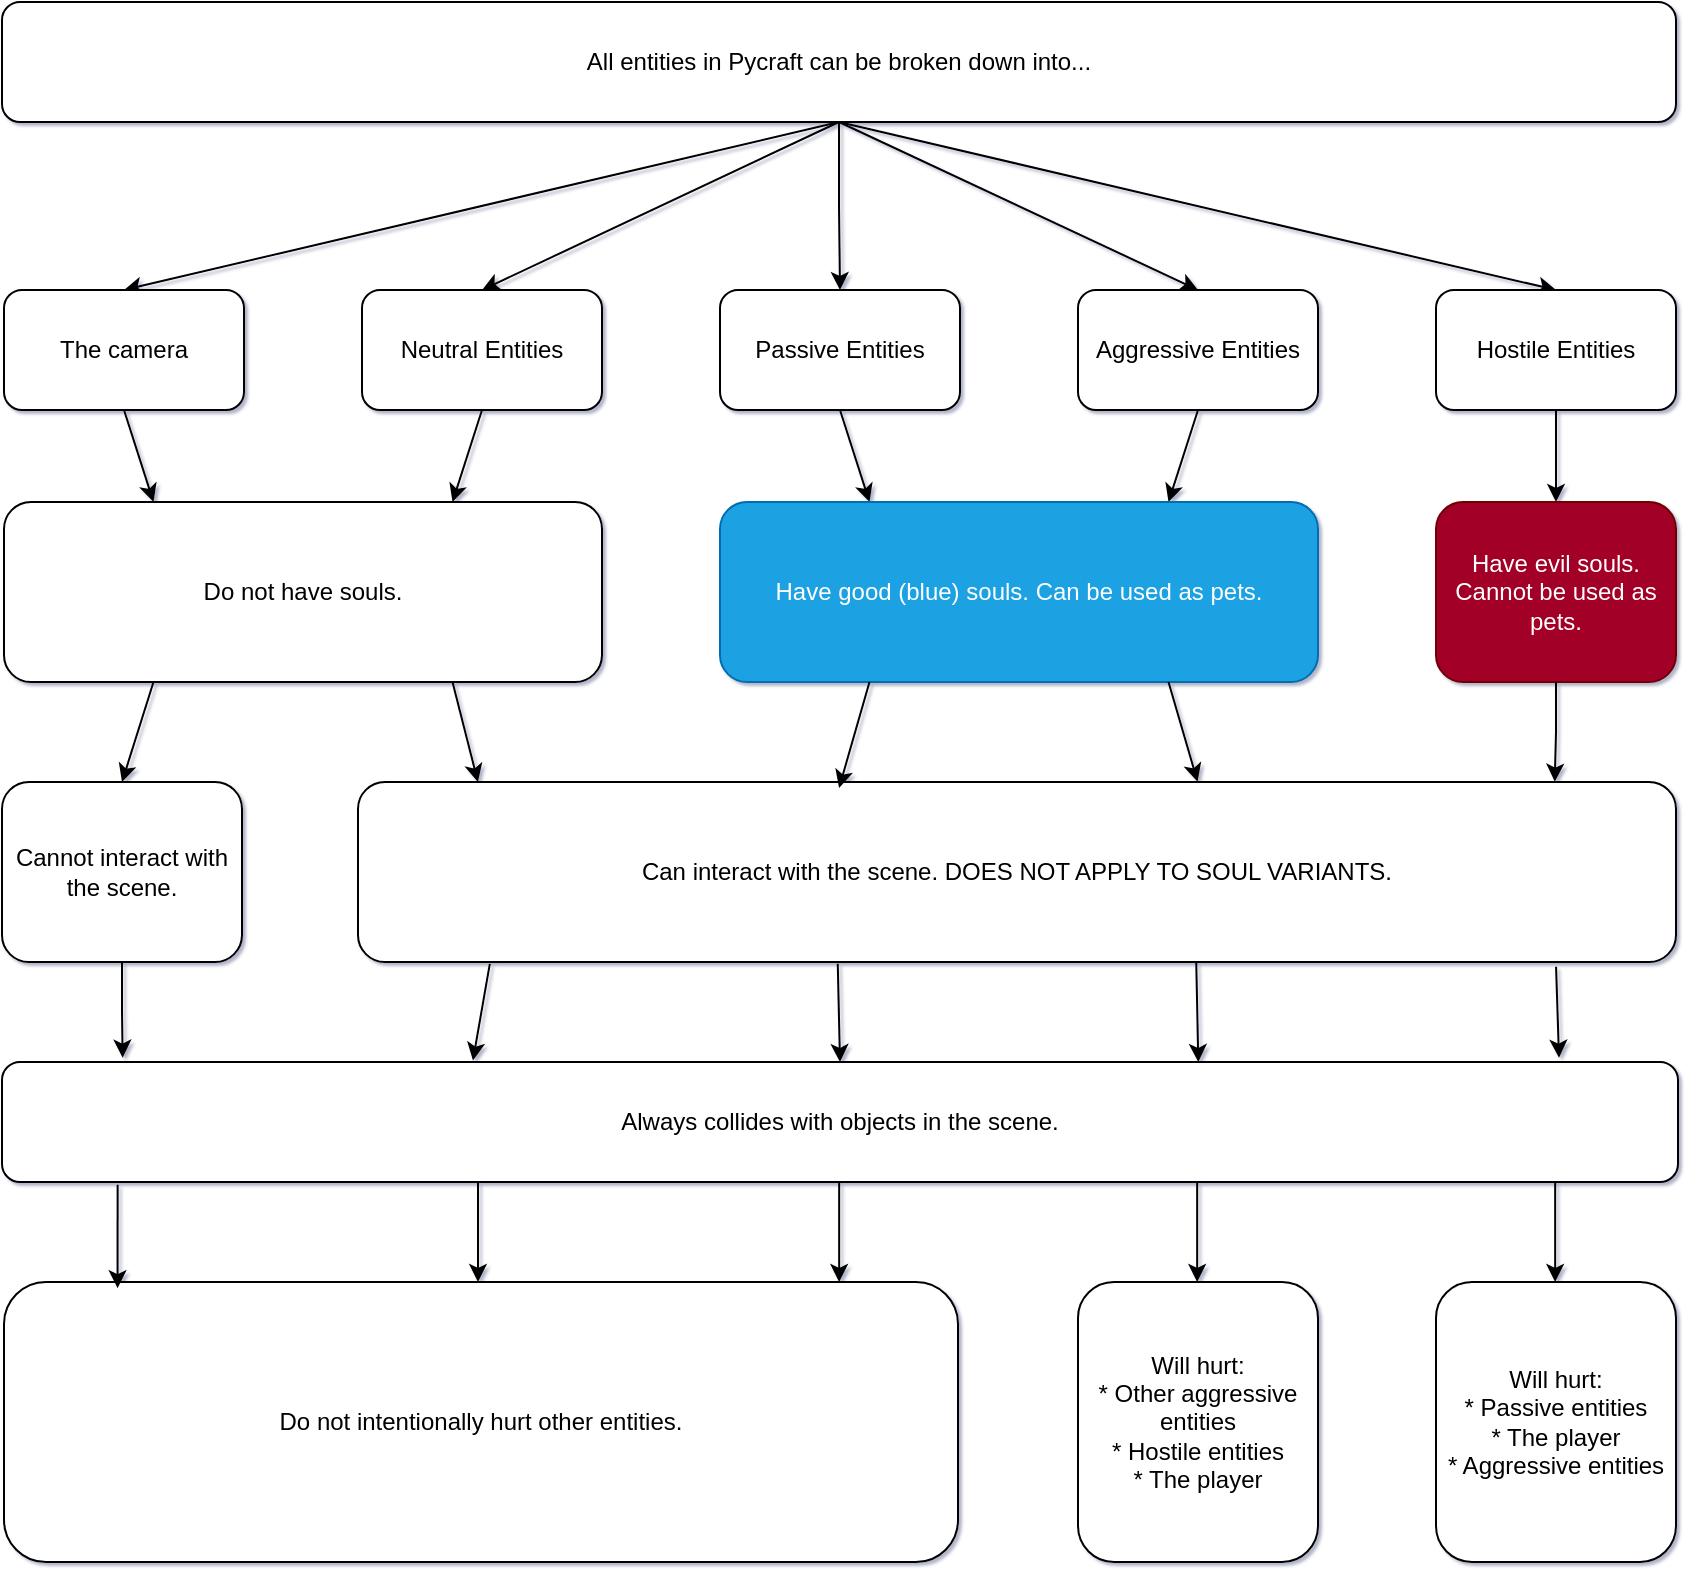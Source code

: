 <mxfile version="22.1.2" type="device">
  <diagram name="Page-1" id="NJk_bGqiJnU3u0YFPIGY">
    <mxGraphModel dx="1595" dy="697" grid="1" gridSize="10" guides="1" tooltips="1" connect="1" arrows="1" fold="1" page="0" pageScale="1" pageWidth="827" pageHeight="1169" math="0" shadow="1">
      <root>
        <mxCell id="0" />
        <mxCell id="1" parent="0" />
        <mxCell id="ne_-IFqWP0THWN9r0opJ-10" style="rounded=0;orthogonalLoop=1;jettySize=auto;html=1;exitX=0.5;exitY=1;exitDx=0;exitDy=0;entryX=0.5;entryY=0;entryDx=0;entryDy=0;" edge="1" parent="1" source="ne_-IFqWP0THWN9r0opJ-1" target="ne_-IFqWP0THWN9r0opJ-2">
          <mxGeometry relative="1" as="geometry" />
        </mxCell>
        <mxCell id="ne_-IFqWP0THWN9r0opJ-11" style="rounded=0;orthogonalLoop=1;jettySize=auto;html=1;exitX=0.5;exitY=1;exitDx=0;exitDy=0;entryX=0.5;entryY=0;entryDx=0;entryDy=0;" edge="1" parent="1" source="ne_-IFqWP0THWN9r0opJ-1" target="ne_-IFqWP0THWN9r0opJ-3">
          <mxGeometry relative="1" as="geometry" />
        </mxCell>
        <mxCell id="ne_-IFqWP0THWN9r0opJ-12" style="edgeStyle=orthogonalEdgeStyle;rounded=0;orthogonalLoop=1;jettySize=auto;html=1;exitX=0.5;exitY=1;exitDx=0;exitDy=0;entryX=0.5;entryY=0;entryDx=0;entryDy=0;" edge="1" parent="1" source="ne_-IFqWP0THWN9r0opJ-1" target="ne_-IFqWP0THWN9r0opJ-4">
          <mxGeometry relative="1" as="geometry" />
        </mxCell>
        <mxCell id="ne_-IFqWP0THWN9r0opJ-13" style="rounded=0;orthogonalLoop=1;jettySize=auto;html=1;exitX=0.5;exitY=1;exitDx=0;exitDy=0;entryX=0.5;entryY=0;entryDx=0;entryDy=0;" edge="1" parent="1" source="ne_-IFqWP0THWN9r0opJ-1" target="ne_-IFqWP0THWN9r0opJ-5">
          <mxGeometry relative="1" as="geometry" />
        </mxCell>
        <mxCell id="ne_-IFqWP0THWN9r0opJ-14" style="rounded=0;orthogonalLoop=1;jettySize=auto;html=1;exitX=0.5;exitY=1;exitDx=0;exitDy=0;entryX=0.5;entryY=0;entryDx=0;entryDy=0;" edge="1" parent="1" source="ne_-IFqWP0THWN9r0opJ-1" target="ne_-IFqWP0THWN9r0opJ-7">
          <mxGeometry relative="1" as="geometry" />
        </mxCell>
        <mxCell id="ne_-IFqWP0THWN9r0opJ-1" value="All entities in Pycraft can be broken down into..." style="rounded=1;whiteSpace=wrap;html=1;" vertex="1" parent="1">
          <mxGeometry x="-178" y="220" width="837" height="60" as="geometry" />
        </mxCell>
        <mxCell id="ne_-IFqWP0THWN9r0opJ-19" style="rounded=0;orthogonalLoop=1;jettySize=auto;html=1;exitX=0.5;exitY=1;exitDx=0;exitDy=0;entryX=0.25;entryY=0;entryDx=0;entryDy=0;" edge="1" parent="1" source="ne_-IFqWP0THWN9r0opJ-2" target="ne_-IFqWP0THWN9r0opJ-18">
          <mxGeometry relative="1" as="geometry" />
        </mxCell>
        <mxCell id="ne_-IFqWP0THWN9r0opJ-2" value="The camera" style="rounded=1;whiteSpace=wrap;html=1;" vertex="1" parent="1">
          <mxGeometry x="-177" y="364" width="120" height="60" as="geometry" />
        </mxCell>
        <mxCell id="ne_-IFqWP0THWN9r0opJ-20" style="rounded=0;orthogonalLoop=1;jettySize=auto;html=1;exitX=0.5;exitY=1;exitDx=0;exitDy=0;entryX=0.75;entryY=0;entryDx=0;entryDy=0;" edge="1" parent="1" source="ne_-IFqWP0THWN9r0opJ-3" target="ne_-IFqWP0THWN9r0opJ-18">
          <mxGeometry relative="1" as="geometry" />
        </mxCell>
        <mxCell id="ne_-IFqWP0THWN9r0opJ-3" value="Neutral Entities" style="rounded=1;whiteSpace=wrap;html=1;" vertex="1" parent="1">
          <mxGeometry x="2" y="364" width="120" height="60" as="geometry" />
        </mxCell>
        <mxCell id="ne_-IFqWP0THWN9r0opJ-15" style="rounded=0;orthogonalLoop=1;jettySize=auto;html=1;exitX=0.5;exitY=1;exitDx=0;exitDy=0;entryX=0.25;entryY=0;entryDx=0;entryDy=0;" edge="1" parent="1" source="ne_-IFqWP0THWN9r0opJ-4" target="ne_-IFqWP0THWN9r0opJ-8">
          <mxGeometry relative="1" as="geometry" />
        </mxCell>
        <mxCell id="ne_-IFqWP0THWN9r0opJ-4" value="Passive Entities" style="rounded=1;whiteSpace=wrap;html=1;" vertex="1" parent="1">
          <mxGeometry x="181" y="364" width="120" height="60" as="geometry" />
        </mxCell>
        <mxCell id="ne_-IFqWP0THWN9r0opJ-16" style="rounded=0;orthogonalLoop=1;jettySize=auto;html=1;exitX=0.5;exitY=1;exitDx=0;exitDy=0;entryX=0.75;entryY=0;entryDx=0;entryDy=0;" edge="1" parent="1" source="ne_-IFqWP0THWN9r0opJ-5" target="ne_-IFqWP0THWN9r0opJ-8">
          <mxGeometry relative="1" as="geometry" />
        </mxCell>
        <mxCell id="ne_-IFqWP0THWN9r0opJ-5" value="Aggressive Entities" style="rounded=1;whiteSpace=wrap;html=1;" vertex="1" parent="1">
          <mxGeometry x="360" y="364" width="120" height="60" as="geometry" />
        </mxCell>
        <mxCell id="ne_-IFqWP0THWN9r0opJ-17" style="edgeStyle=orthogonalEdgeStyle;rounded=0;orthogonalLoop=1;jettySize=auto;html=1;exitX=0.5;exitY=1;exitDx=0;exitDy=0;entryX=0.5;entryY=0;entryDx=0;entryDy=0;" edge="1" parent="1" source="ne_-IFqWP0THWN9r0opJ-7" target="ne_-IFqWP0THWN9r0opJ-9">
          <mxGeometry relative="1" as="geometry" />
        </mxCell>
        <mxCell id="ne_-IFqWP0THWN9r0opJ-7" value="Hostile Entities" style="rounded=1;whiteSpace=wrap;html=1;" vertex="1" parent="1">
          <mxGeometry x="539" y="364" width="120" height="60" as="geometry" />
        </mxCell>
        <mxCell id="ne_-IFqWP0THWN9r0opJ-8" value="Have good (blue) souls. Can be used as pets." style="rounded=1;whiteSpace=wrap;html=1;fillColor=#1ba1e2;fontColor=#ffffff;strokeColor=#006EAF;" vertex="1" parent="1">
          <mxGeometry x="181" y="470" width="299" height="90" as="geometry" />
        </mxCell>
        <mxCell id="ne_-IFqWP0THWN9r0opJ-9" value="Have evil souls. Cannot be used as pets." style="rounded=1;whiteSpace=wrap;html=1;fillColor=#a20025;fontColor=#ffffff;strokeColor=#6F0000;" vertex="1" parent="1">
          <mxGeometry x="539" y="470" width="120" height="90" as="geometry" />
        </mxCell>
        <mxCell id="ne_-IFqWP0THWN9r0opJ-29" style="rounded=0;orthogonalLoop=1;jettySize=auto;html=1;exitX=0.25;exitY=1;exitDx=0;exitDy=0;entryX=0.5;entryY=0;entryDx=0;entryDy=0;" edge="1" parent="1" source="ne_-IFqWP0THWN9r0opJ-18" target="ne_-IFqWP0THWN9r0opJ-26">
          <mxGeometry relative="1" as="geometry" />
        </mxCell>
        <mxCell id="ne_-IFqWP0THWN9r0opJ-18" value="Do not have souls." style="rounded=1;whiteSpace=wrap;html=1;" vertex="1" parent="1">
          <mxGeometry x="-177" y="470" width="299" height="90" as="geometry" />
        </mxCell>
        <mxCell id="ne_-IFqWP0THWN9r0opJ-21" value="Can interact with the scene. DOES NOT APPLY TO SOUL VARIANTS." style="rounded=1;whiteSpace=wrap;html=1;" vertex="1" parent="1">
          <mxGeometry y="610" width="659" height="90" as="geometry" />
        </mxCell>
        <mxCell id="ne_-IFqWP0THWN9r0opJ-22" style="rounded=0;orthogonalLoop=1;jettySize=auto;html=1;exitX=0.75;exitY=1;exitDx=0;exitDy=0;entryX=0.091;entryY=0;entryDx=0;entryDy=0;entryPerimeter=0;" edge="1" parent="1" source="ne_-IFqWP0THWN9r0opJ-18" target="ne_-IFqWP0THWN9r0opJ-21">
          <mxGeometry relative="1" as="geometry" />
        </mxCell>
        <mxCell id="ne_-IFqWP0THWN9r0opJ-23" style="rounded=0;orthogonalLoop=1;jettySize=auto;html=1;exitX=0.25;exitY=1;exitDx=0;exitDy=0;entryX=0.365;entryY=0.033;entryDx=0;entryDy=0;entryPerimeter=0;" edge="1" parent="1" source="ne_-IFqWP0THWN9r0opJ-8" target="ne_-IFqWP0THWN9r0opJ-21">
          <mxGeometry relative="1" as="geometry" />
        </mxCell>
        <mxCell id="ne_-IFqWP0THWN9r0opJ-24" style="rounded=0;orthogonalLoop=1;jettySize=auto;html=1;exitX=0.75;exitY=1;exitDx=0;exitDy=0;entryX=0.637;entryY=-0.002;entryDx=0;entryDy=0;entryPerimeter=0;" edge="1" parent="1" source="ne_-IFqWP0THWN9r0opJ-8" target="ne_-IFqWP0THWN9r0opJ-21">
          <mxGeometry relative="1" as="geometry" />
        </mxCell>
        <mxCell id="ne_-IFqWP0THWN9r0opJ-25" style="edgeStyle=orthogonalEdgeStyle;rounded=0;orthogonalLoop=1;jettySize=auto;html=1;exitX=0.5;exitY=1;exitDx=0;exitDy=0;entryX=0.908;entryY=-0.002;entryDx=0;entryDy=0;entryPerimeter=0;" edge="1" parent="1" source="ne_-IFqWP0THWN9r0opJ-9" target="ne_-IFqWP0THWN9r0opJ-21">
          <mxGeometry relative="1" as="geometry" />
        </mxCell>
        <mxCell id="ne_-IFqWP0THWN9r0opJ-26" value="Cannot interact with the scene." style="rounded=1;whiteSpace=wrap;html=1;" vertex="1" parent="1">
          <mxGeometry x="-178" y="610" width="120" height="90" as="geometry" />
        </mxCell>
        <mxCell id="ne_-IFqWP0THWN9r0opJ-30" value="Always collides with objects in the scene." style="rounded=1;whiteSpace=wrap;html=1;" vertex="1" parent="1">
          <mxGeometry x="-178" y="750" width="838" height="60" as="geometry" />
        </mxCell>
        <mxCell id="ne_-IFqWP0THWN9r0opJ-31" style="edgeStyle=orthogonalEdgeStyle;rounded=0;orthogonalLoop=1;jettySize=auto;html=1;exitX=0.5;exitY=1;exitDx=0;exitDy=0;entryX=0.072;entryY=-0.036;entryDx=0;entryDy=0;entryPerimeter=0;" edge="1" parent="1" source="ne_-IFqWP0THWN9r0opJ-26" target="ne_-IFqWP0THWN9r0opJ-30">
          <mxGeometry relative="1" as="geometry" />
        </mxCell>
        <mxCell id="ne_-IFqWP0THWN9r0opJ-32" value="" style="endArrow=classic;html=1;rounded=0;exitX=0.1;exitY=1.01;exitDx=0;exitDy=0;exitPerimeter=0;entryX=0.281;entryY=-0.013;entryDx=0;entryDy=0;entryPerimeter=0;" edge="1" parent="1" source="ne_-IFqWP0THWN9r0opJ-21" target="ne_-IFqWP0THWN9r0opJ-30">
          <mxGeometry width="50" height="50" relative="1" as="geometry">
            <mxPoint x="270" y="720" as="sourcePoint" />
            <mxPoint x="50" y="750" as="targetPoint" />
          </mxGeometry>
        </mxCell>
        <mxCell id="ne_-IFqWP0THWN9r0opJ-33" value="" style="endArrow=classic;html=1;rounded=0;exitX=0.364;exitY=1.01;exitDx=0;exitDy=0;exitPerimeter=0;entryX=0.5;entryY=0;entryDx=0;entryDy=0;" edge="1" parent="1" source="ne_-IFqWP0THWN9r0opJ-21" target="ne_-IFqWP0THWN9r0opJ-30">
          <mxGeometry width="50" height="50" relative="1" as="geometry">
            <mxPoint x="270" y="720" as="sourcePoint" />
            <mxPoint x="320" y="670" as="targetPoint" />
          </mxGeometry>
        </mxCell>
        <mxCell id="ne_-IFqWP0THWN9r0opJ-34" value="" style="endArrow=classic;html=1;rounded=0;exitX=0.636;exitY=1.002;exitDx=0;exitDy=0;exitPerimeter=0;entryX=0.709;entryY=-0.025;entryDx=0;entryDy=0;entryPerimeter=0;" edge="1" parent="1" source="ne_-IFqWP0THWN9r0opJ-21">
          <mxGeometry width="50" height="50" relative="1" as="geometry">
            <mxPoint x="419.839" y="703.84" as="sourcePoint" />
            <mxPoint x="420.152" y="750" as="targetPoint" />
          </mxGeometry>
        </mxCell>
        <mxCell id="ne_-IFqWP0THWN9r0opJ-35" value="" style="endArrow=classic;html=1;rounded=0;entryX=0.929;entryY=-0.036;entryDx=0;entryDy=0;entryPerimeter=0;exitX=0.909;exitY=1.026;exitDx=0;exitDy=0;exitPerimeter=0;" edge="1" parent="1" source="ne_-IFqWP0THWN9r0opJ-21" target="ne_-IFqWP0THWN9r0opJ-30">
          <mxGeometry width="50" height="50" relative="1" as="geometry">
            <mxPoint x="650" y="730" as="sourcePoint" />
            <mxPoint x="700" y="680" as="targetPoint" />
          </mxGeometry>
        </mxCell>
        <mxCell id="ne_-IFqWP0THWN9r0opJ-36" value="Do not intentionally hurt other entities." style="rounded=1;whiteSpace=wrap;html=1;" vertex="1" parent="1">
          <mxGeometry x="-177" y="860" width="477" height="140" as="geometry" />
        </mxCell>
        <mxCell id="ne_-IFqWP0THWN9r0opJ-37" value="Will hurt:&lt;br&gt;* Other aggressive entities&lt;br&gt;* Hostile entities&lt;br&gt;* The player" style="rounded=1;whiteSpace=wrap;html=1;" vertex="1" parent="1">
          <mxGeometry x="360" y="860" width="120" height="140" as="geometry" />
        </mxCell>
        <mxCell id="ne_-IFqWP0THWN9r0opJ-38" value="Will hurt:&lt;br&gt;* Passive entities&lt;br&gt;* The player&lt;br&gt;* Aggressive entities" style="rounded=1;whiteSpace=wrap;html=1;" vertex="1" parent="1">
          <mxGeometry x="539" y="860" width="120" height="140" as="geometry" />
        </mxCell>
        <mxCell id="ne_-IFqWP0THWN9r0opJ-39" value="" style="endArrow=classic;html=1;rounded=0;exitX=0.069;exitY=1.022;exitDx=0;exitDy=0;exitPerimeter=0;entryX=0.119;entryY=0.022;entryDx=0;entryDy=0;entryPerimeter=0;" edge="1" parent="1" source="ne_-IFqWP0THWN9r0opJ-30" target="ne_-IFqWP0THWN9r0opJ-36">
          <mxGeometry width="50" height="50" relative="1" as="geometry">
            <mxPoint x="230" y="660" as="sourcePoint" />
            <mxPoint x="280" y="610" as="targetPoint" />
          </mxGeometry>
        </mxCell>
        <mxCell id="ne_-IFqWP0THWN9r0opJ-40" value="" style="endArrow=classic;html=1;rounded=0;exitX=0.069;exitY=1.022;exitDx=0;exitDy=0;exitPerimeter=0;entryX=0.119;entryY=0.022;entryDx=0;entryDy=0;entryPerimeter=0;" edge="1" parent="1">
          <mxGeometry width="50" height="50" relative="1" as="geometry">
            <mxPoint x="60" y="810" as="sourcePoint" />
            <mxPoint x="60" y="860" as="targetPoint" />
          </mxGeometry>
        </mxCell>
        <mxCell id="ne_-IFqWP0THWN9r0opJ-41" value="" style="endArrow=classic;html=1;rounded=0;exitX=0.069;exitY=1.022;exitDx=0;exitDy=0;exitPerimeter=0;entryX=0.119;entryY=0.022;entryDx=0;entryDy=0;entryPerimeter=0;" edge="1" parent="1">
          <mxGeometry width="50" height="50" relative="1" as="geometry">
            <mxPoint x="240.58" y="810" as="sourcePoint" />
            <mxPoint x="240.58" y="860" as="targetPoint" />
          </mxGeometry>
        </mxCell>
        <mxCell id="ne_-IFqWP0THWN9r0opJ-42" value="" style="endArrow=classic;html=1;rounded=0;exitX=0.069;exitY=1.022;exitDx=0;exitDy=0;exitPerimeter=0;entryX=0.119;entryY=0.022;entryDx=0;entryDy=0;entryPerimeter=0;" edge="1" parent="1">
          <mxGeometry width="50" height="50" relative="1" as="geometry">
            <mxPoint x="419.58" y="810" as="sourcePoint" />
            <mxPoint x="419.58" y="860" as="targetPoint" />
          </mxGeometry>
        </mxCell>
        <mxCell id="ne_-IFqWP0THWN9r0opJ-44" value="" style="endArrow=classic;html=1;rounded=0;exitX=0.069;exitY=1.022;exitDx=0;exitDy=0;exitPerimeter=0;entryX=0.119;entryY=0.022;entryDx=0;entryDy=0;entryPerimeter=0;" edge="1" parent="1">
          <mxGeometry width="50" height="50" relative="1" as="geometry">
            <mxPoint x="598.58" y="810" as="sourcePoint" />
            <mxPoint x="598.58" y="860" as="targetPoint" />
          </mxGeometry>
        </mxCell>
      </root>
    </mxGraphModel>
  </diagram>
</mxfile>
